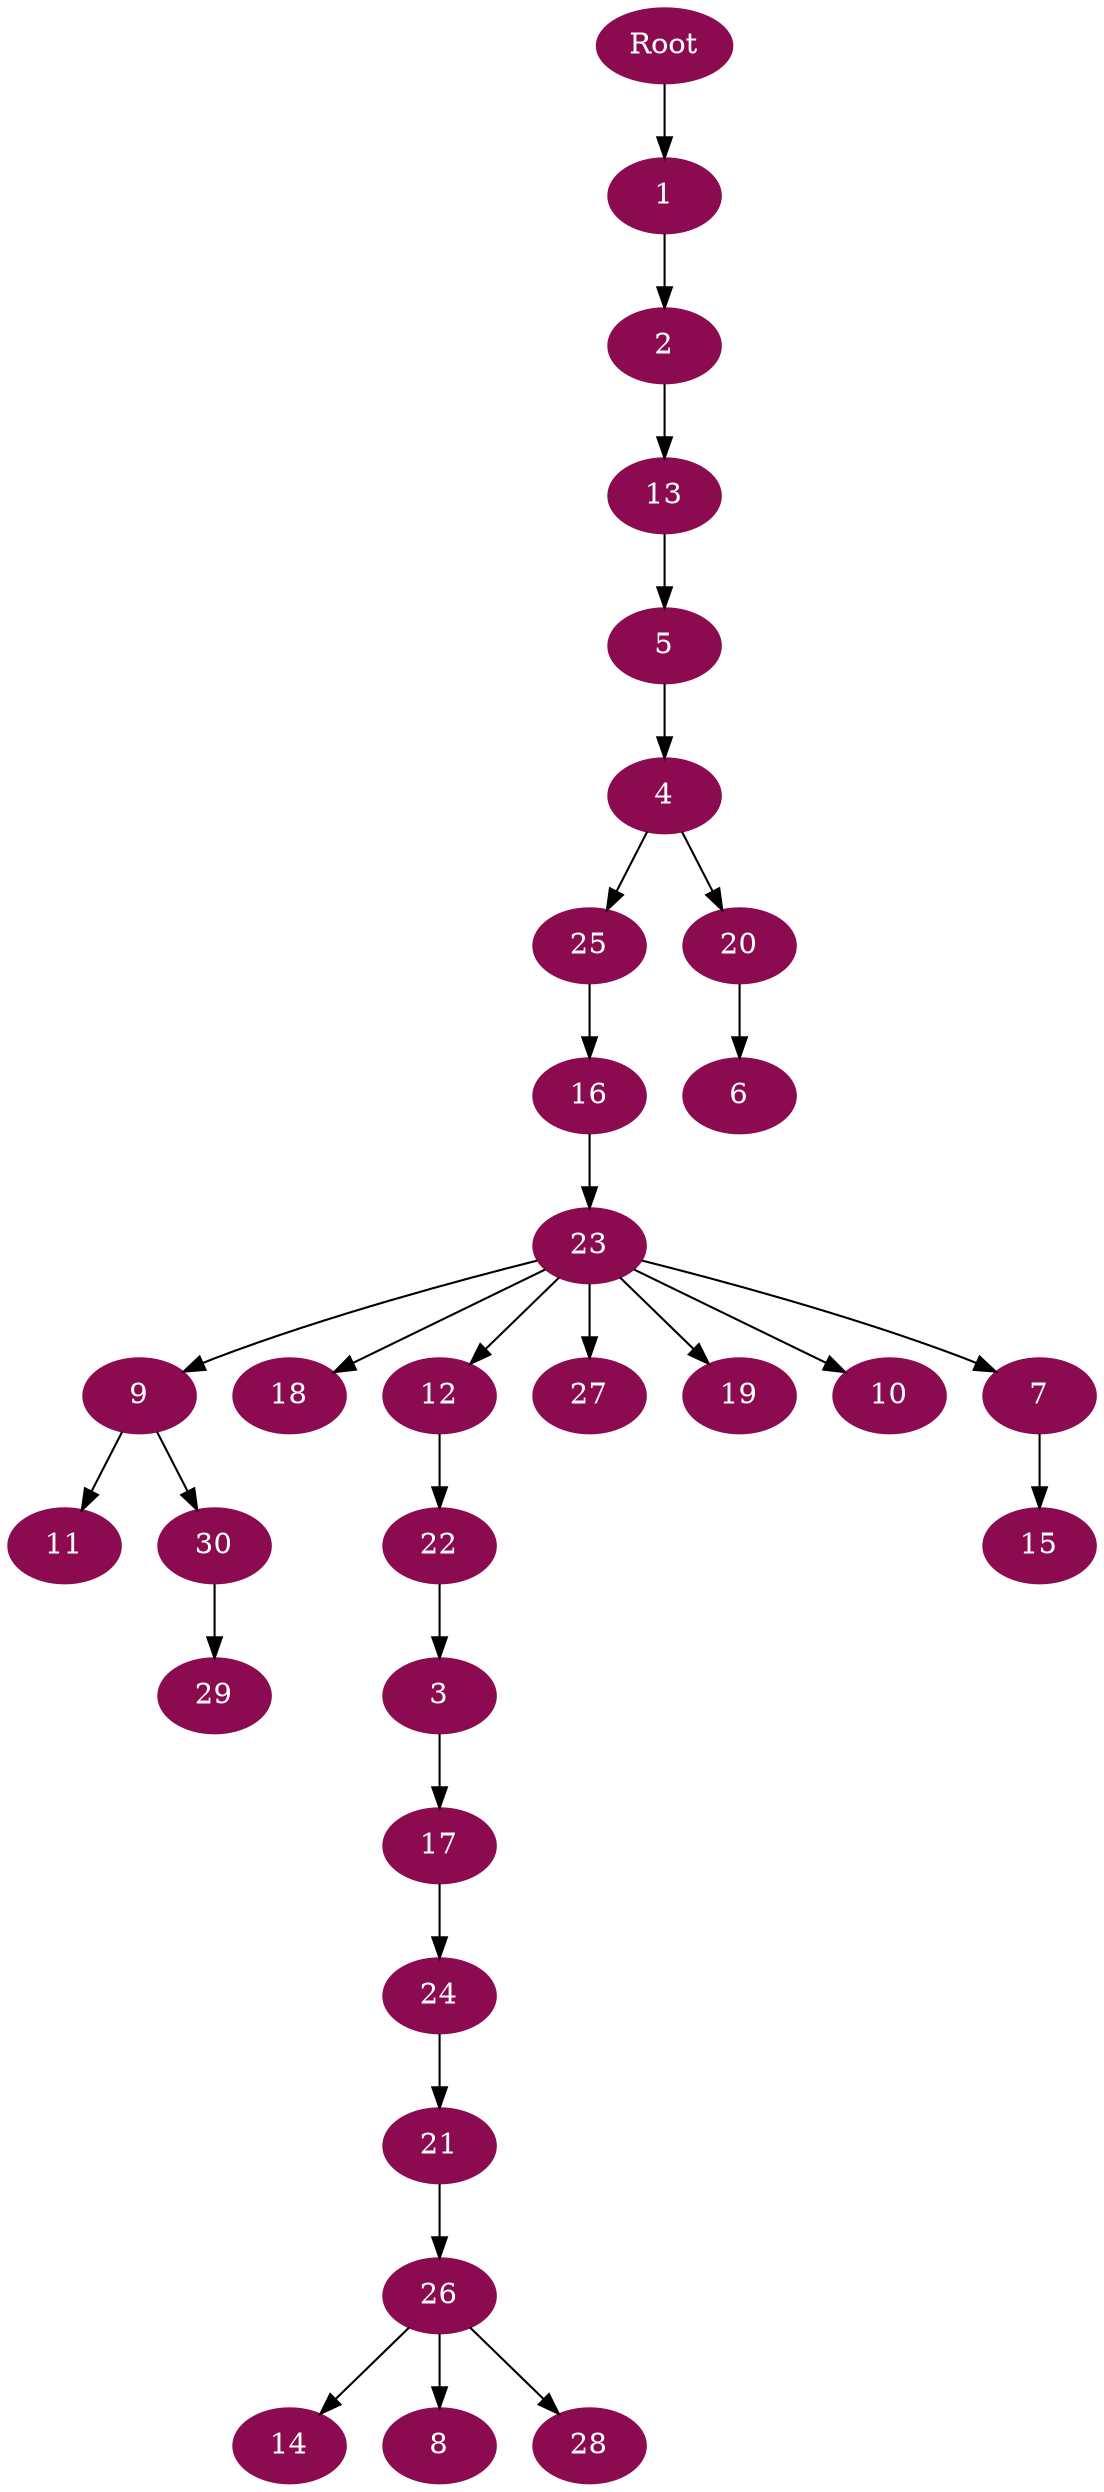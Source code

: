 digraph G {
node [color=deeppink4, style=filled, fontcolor=white];
Root -> 1;
1 -> 2;
2 -> 13;
13 -> 5;
5 -> 4;
4 -> 25;
25 -> 16;
16 -> 23;
23 -> 9;
9 -> 11;
9 -> 30;
30 -> 29;
23 -> 18;
23 -> 12;
12 -> 22;
22 -> 3;
3 -> 17;
17 -> 24;
24 -> 21;
21 -> 26;
26 -> 14;
26 -> 8;
26 -> 28;
23 -> 27;
23 -> 19;
23 -> 10;
23 -> 7;
7 -> 15;
4 -> 20;
20 -> 6;
}
